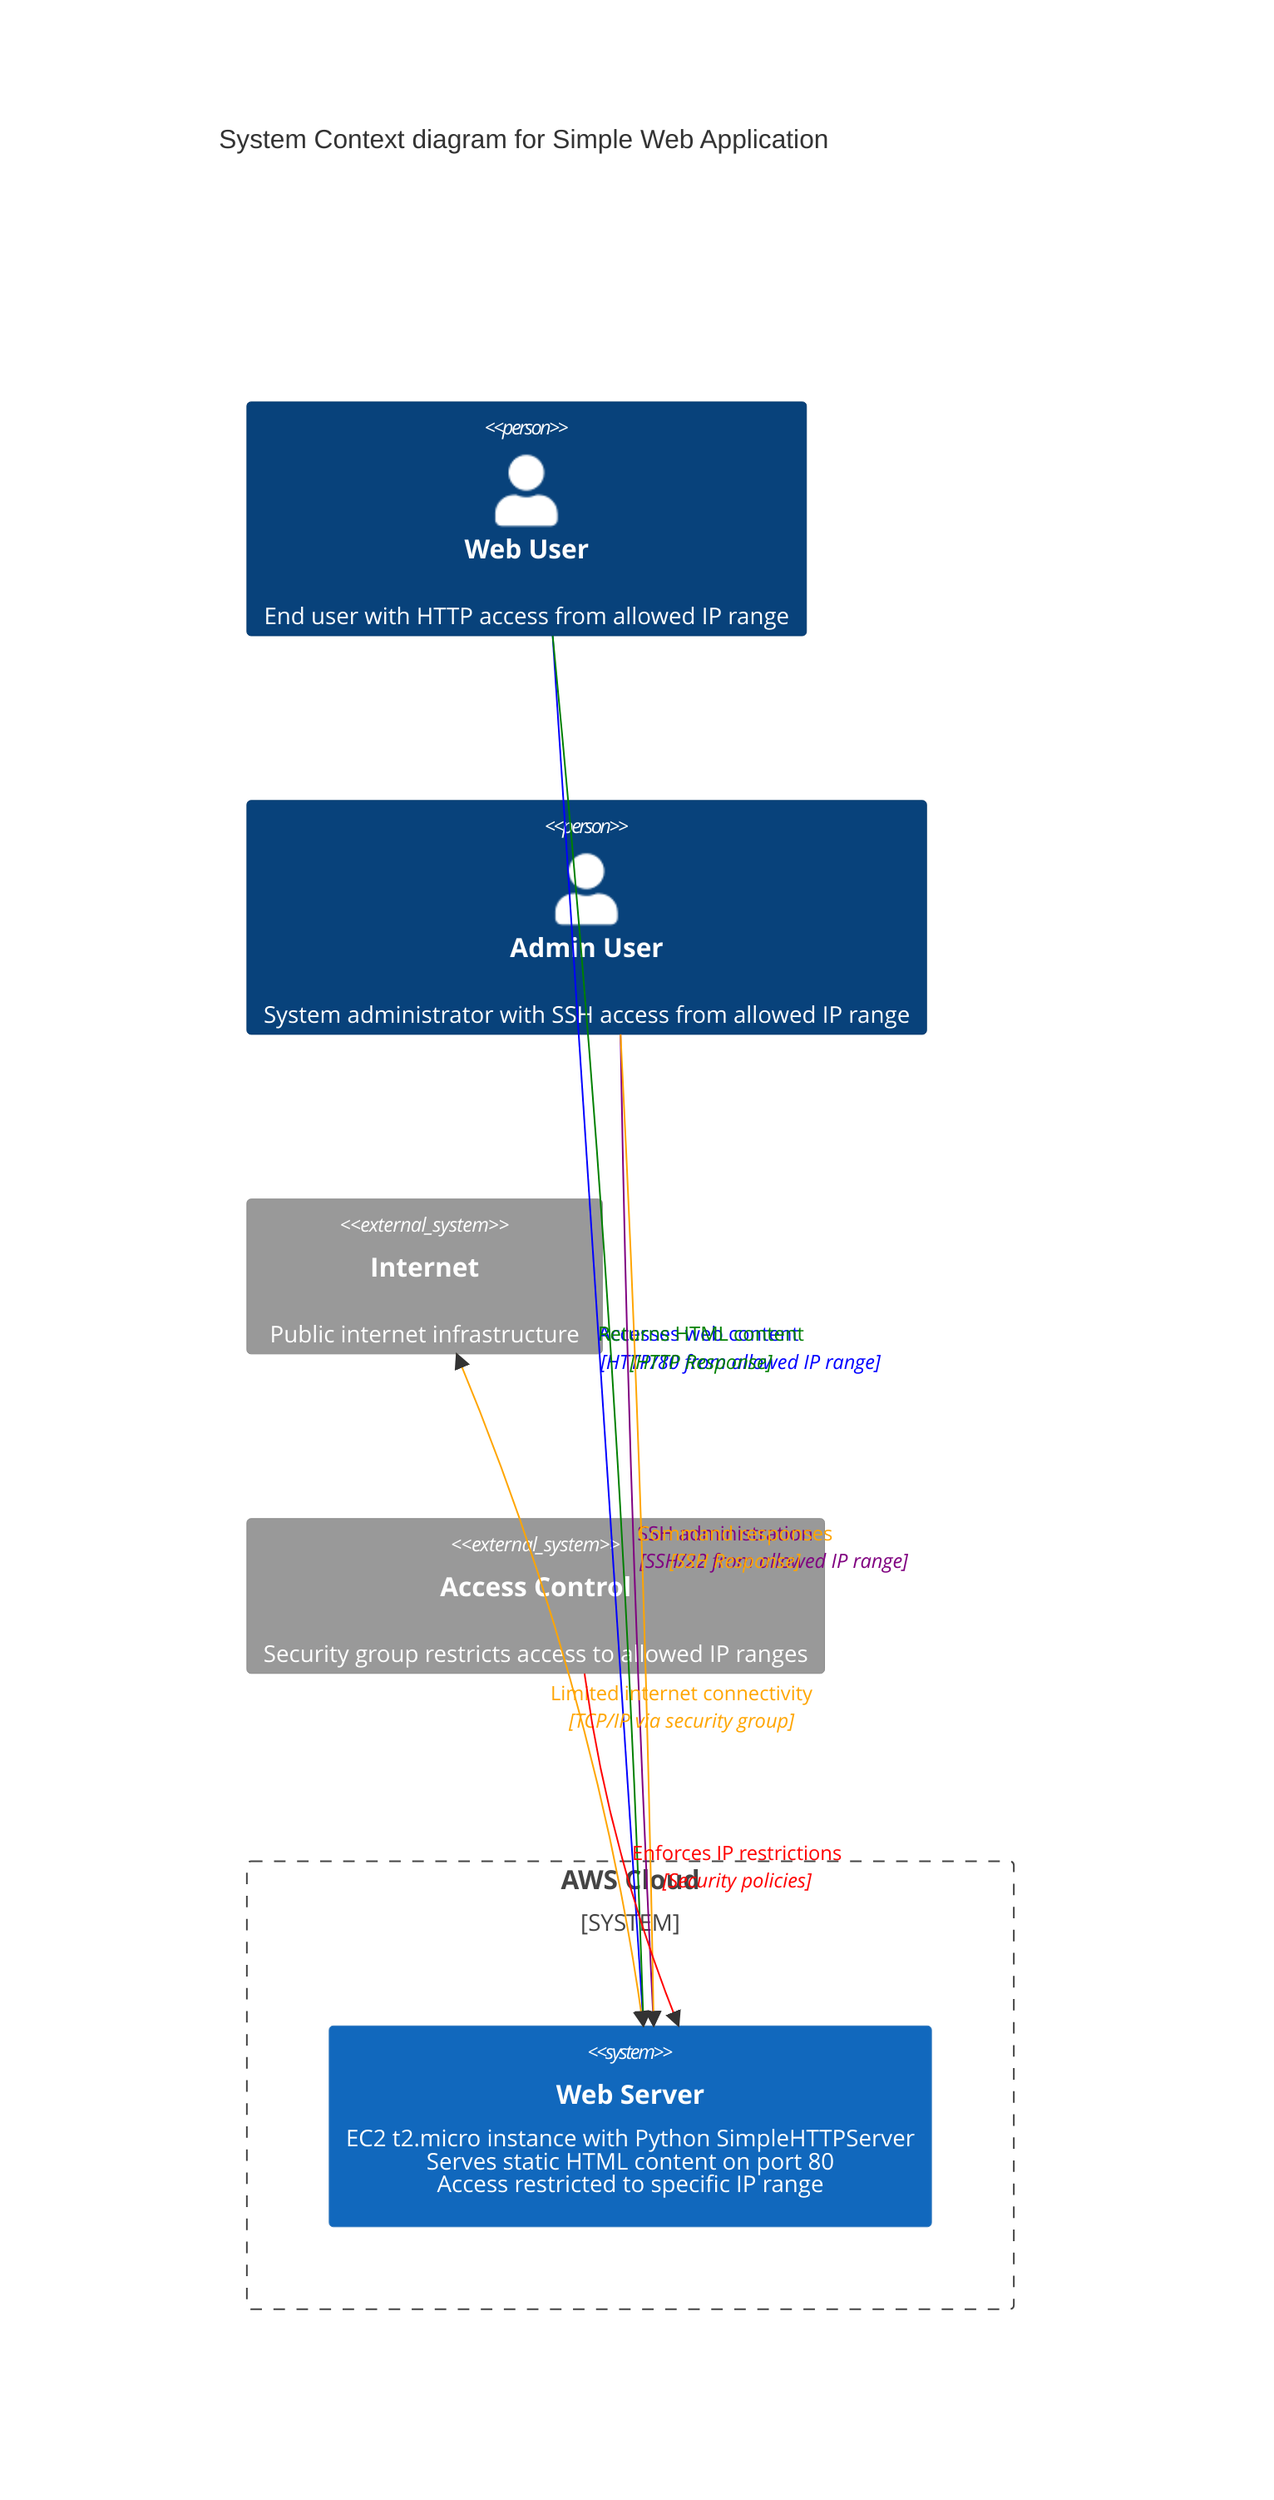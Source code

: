 C4Context
    title System Context diagram for Simple Web Application

    Person(web_user, "Web User", "End user with HTTP access from allowed IP range")
    Person(admin_user, "Admin User", "System administrator with SSH access from allowed IP range")
    
    System_Boundary(aws, "AWS Cloud") {
        System(webserver, "Web Server", "EC2 t2.micro instance with Python SimpleHTTPServer<br/>Serves static HTML content on port 80<br/>Access restricted to specific IP range")
    }
    
    System_Ext(internet, "Internet", "Public internet infrastructure")
    System_Ext(restricted_access, "Access Control", "Security group restricts access to allowed IP ranges")
    
    Rel(web_user, webserver, "Accesses web content", "HTTP/80 from allowed IP range")
    Rel_Back(webserver, web_user, "Returns HTML content", "HTTP Response")
    Rel(admin_user, webserver, "SSH administration", "SSH/22 from allowed IP range")
    Rel_Back(webserver, admin_user, "Command responses", "SSH Response")
    BiRel(webserver, internet, "Limited internet connectivity", "TCP/IP via security group")
    Rel(restricted_access, webserver, "Enforces IP restrictions", "Security policies")

    UpdateRelStyle(web_user, webserver, $textColor="blue", $lineColor="blue")
    UpdateRelStyle(webserver, web_user, $textColor="green", $lineColor="green")
    UpdateRelStyle(admin_user, webserver, $textColor="purple", $lineColor="purple")
    UpdateRelStyle(webserver, admin_user, $textColor="orange", $lineColor="orange")
    UpdateRelStyle(webserver, internet, $textColor="orange", $lineColor="orange")
    UpdateRelStyle(restricted_access, webserver, $textColor="red", $lineColor="red")

    UpdateLayoutConfig($c4ShapeInRow="3", $c4BoundaryInRow="1")